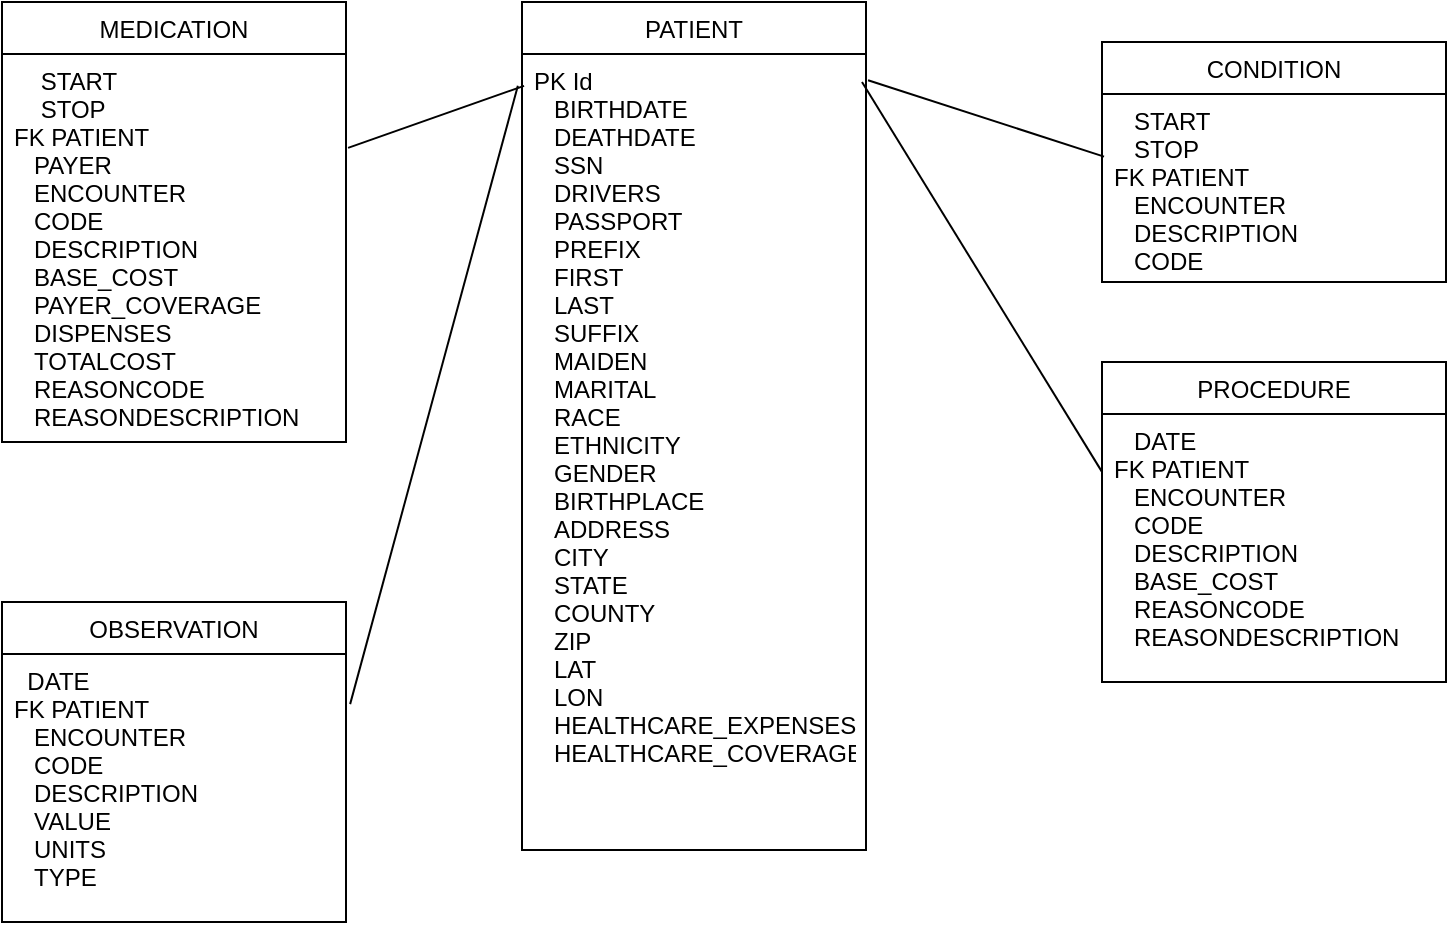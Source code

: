 <mxfile version="20.0.3" type="device"><diagram id="C5RBs43oDa-KdzZeNtuy" name="Page-1"><mxGraphModel dx="1298" dy="865" grid="1" gridSize="10" guides="1" tooltips="1" connect="1" arrows="1" fold="1" page="1" pageScale="1" pageWidth="827" pageHeight="1169" math="0" shadow="0"><root><mxCell id="WIyWlLk6GJQsqaUBKTNV-0"/><mxCell id="WIyWlLk6GJQsqaUBKTNV-1" parent="WIyWlLk6GJQsqaUBKTNV-0"/><mxCell id="v4Euo3mZEsnzq1wz01F9-0" value="PATIENT" style="swimlane;fontStyle=0;childLayout=stackLayout;horizontal=1;startSize=26;fillColor=none;horizontalStack=0;resizeParent=1;resizeParentMax=0;resizeLast=0;collapsible=1;marginBottom=0;" vertex="1" parent="WIyWlLk6GJQsqaUBKTNV-1"><mxGeometry x="310" y="60" width="172" height="424" as="geometry"/></mxCell><mxCell id="v4Euo3mZEsnzq1wz01F9-1" value="PK Id &#10;   BIRTHDATE&#10;   DEATHDATE&#10;   SSN&#10;   DRIVERS&#10;   PASSPORT&#10;   PREFIX&#10;   FIRST &#10;   LAST&#10;   SUFFIX&#10;   MAIDEN&#10;   MARITAL &#10;   RACE&#10;   ETHNICITY&#10;   GENDER &#10;   BIRTHPLACE &#10;   ADDRESS &#10;   CITY &#10;   STATE &#10;   COUNTY&#10;   ZIP &#10;   LAT &#10;   LON &#10;   HEALTHCARE_EXPENSES &#10;   HEALTHCARE_COVERAGE " style="text;strokeColor=none;fillColor=none;align=left;verticalAlign=top;spacingLeft=4;spacingRight=4;overflow=hidden;rotatable=0;points=[[0,0.5],[1,0.5]];portConstraint=eastwest;" vertex="1" parent="v4Euo3mZEsnzq1wz01F9-0"><mxGeometry y="26" width="172" height="398" as="geometry"/></mxCell><mxCell id="v4Euo3mZEsnzq1wz01F9-2" value="CONDITION" style="swimlane;fontStyle=0;childLayout=stackLayout;horizontal=1;startSize=26;fillColor=none;horizontalStack=0;resizeParent=1;resizeParentMax=0;resizeLast=0;collapsible=1;marginBottom=0;" vertex="1" parent="WIyWlLk6GJQsqaUBKTNV-1"><mxGeometry x="600" y="80" width="172" height="120" as="geometry"/></mxCell><mxCell id="v4Euo3mZEsnzq1wz01F9-3" value="   START&#10;   STOP&#10;FK PATIENT&#10;   ENCOUNTER&#10;   DESCRIPTION&#10;   CODE " style="text;strokeColor=none;fillColor=none;align=left;verticalAlign=top;spacingLeft=4;spacingRight=4;overflow=hidden;rotatable=0;points=[[0,0.5],[1,0.5]];portConstraint=eastwest;" vertex="1" parent="v4Euo3mZEsnzq1wz01F9-2"><mxGeometry y="26" width="172" height="94" as="geometry"/></mxCell><mxCell id="v4Euo3mZEsnzq1wz01F9-4" value="" style="endArrow=none;html=1;entryX=0.006;entryY=0.333;entryDx=0;entryDy=0;entryPerimeter=0;exitX=1.006;exitY=0.033;exitDx=0;exitDy=0;exitPerimeter=0;" edge="1" parent="WIyWlLk6GJQsqaUBKTNV-1" source="v4Euo3mZEsnzq1wz01F9-1" target="v4Euo3mZEsnzq1wz01F9-3"><mxGeometry width="50" height="50" relative="1" as="geometry"><mxPoint x="310" y="590" as="sourcePoint"/><mxPoint x="360" y="540" as="targetPoint"/></mxGeometry></mxCell><mxCell id="v4Euo3mZEsnzq1wz01F9-5" value="MEDICATION" style="swimlane;fontStyle=0;childLayout=stackLayout;horizontal=1;startSize=26;fillColor=none;horizontalStack=0;resizeParent=1;resizeParentMax=0;resizeLast=0;collapsible=1;marginBottom=0;" vertex="1" parent="WIyWlLk6GJQsqaUBKTNV-1"><mxGeometry x="50" y="60" width="172" height="220" as="geometry"/></mxCell><mxCell id="v4Euo3mZEsnzq1wz01F9-6" value="    START &#10;    STOP&#10;FK PATIENT&#10;   PAYER&#10;   ENCOUNTER &#10;   CODE &#10;   DESCRIPTION&#10;   BASE_COST&#10;   PAYER_COVERAGE &#10;   DISPENSES &#10;   TOTALCOST&#10;   REASONCODE &#10;   REASONDESCRIPTION " style="text;strokeColor=none;fillColor=none;align=left;verticalAlign=top;spacingLeft=4;spacingRight=4;overflow=hidden;rotatable=0;points=[[0,0.5],[1,0.5]];portConstraint=eastwest;" vertex="1" parent="v4Euo3mZEsnzq1wz01F9-5"><mxGeometry y="26" width="172" height="194" as="geometry"/></mxCell><mxCell id="v4Euo3mZEsnzq1wz01F9-7" value="" style="endArrow=none;html=1;entryX=1.006;entryY=0.242;entryDx=0;entryDy=0;entryPerimeter=0;exitX=0.006;exitY=0.04;exitDx=0;exitDy=0;exitPerimeter=0;" edge="1" parent="WIyWlLk6GJQsqaUBKTNV-1" source="v4Euo3mZEsnzq1wz01F9-1" target="v4Euo3mZEsnzq1wz01F9-6"><mxGeometry width="50" height="50" relative="1" as="geometry"><mxPoint x="50" y="560" as="sourcePoint"/><mxPoint x="100" y="510" as="targetPoint"/></mxGeometry></mxCell><mxCell id="v4Euo3mZEsnzq1wz01F9-8" value="OBSERVATION" style="swimlane;fontStyle=0;childLayout=stackLayout;horizontal=1;startSize=26;fillColor=none;horizontalStack=0;resizeParent=1;resizeParentMax=0;resizeLast=0;collapsible=1;marginBottom=0;" vertex="1" parent="WIyWlLk6GJQsqaUBKTNV-1"><mxGeometry x="50" y="360" width="172" height="160" as="geometry"/></mxCell><mxCell id="v4Euo3mZEsnzq1wz01F9-9" value="  DATE &#10;FK PATIENT&#10;   ENCOUNTER &#10;   CODE &#10;   DESCRIPTION&#10;   VALUE &#10;   UNITS &#10;   TYPE  " style="text;strokeColor=none;fillColor=none;align=left;verticalAlign=top;spacingLeft=4;spacingRight=4;overflow=hidden;rotatable=0;points=[[0,0.5],[1,0.5]];portConstraint=eastwest;" vertex="1" parent="v4Euo3mZEsnzq1wz01F9-8"><mxGeometry y="26" width="172" height="134" as="geometry"/></mxCell><mxCell id="v4Euo3mZEsnzq1wz01F9-10" value="PROCEDURE" style="swimlane;fontStyle=0;childLayout=stackLayout;horizontal=1;startSize=26;fillColor=none;horizontalStack=0;resizeParent=1;resizeParentMax=0;resizeLast=0;collapsible=1;marginBottom=0;" vertex="1" parent="WIyWlLk6GJQsqaUBKTNV-1"><mxGeometry x="600" y="240" width="172" height="160" as="geometry"/></mxCell><mxCell id="v4Euo3mZEsnzq1wz01F9-11" value="   DATE&#10;FK PATIENT &#10;   ENCOUNTER&#10;   CODE &#10;   DESCRIPTION &#10;   BASE_COST &#10;   REASONCODE &#10;   REASONDESCRIPTION" style="text;strokeColor=none;fillColor=none;align=left;verticalAlign=top;spacingLeft=4;spacingRight=4;overflow=hidden;rotatable=0;points=[[0,0.5],[1,0.5]];portConstraint=eastwest;" vertex="1" parent="v4Euo3mZEsnzq1wz01F9-10"><mxGeometry y="26" width="172" height="134" as="geometry"/></mxCell><mxCell id="v4Euo3mZEsnzq1wz01F9-12" value="" style="endArrow=none;html=1;entryX=0;entryY=0.216;entryDx=0;entryDy=0;entryPerimeter=0;" edge="1" parent="WIyWlLk6GJQsqaUBKTNV-1" target="v4Euo3mZEsnzq1wz01F9-11"><mxGeometry width="50" height="50" relative="1" as="geometry"><mxPoint x="480" y="100" as="sourcePoint"/><mxPoint x="100" y="540" as="targetPoint"/></mxGeometry></mxCell><mxCell id="v4Euo3mZEsnzq1wz01F9-13" value="" style="endArrow=none;html=1;entryX=-0.012;entryY=0.04;entryDx=0;entryDy=0;entryPerimeter=0;exitX=1.012;exitY=0.187;exitDx=0;exitDy=0;exitPerimeter=0;" edge="1" parent="WIyWlLk6GJQsqaUBKTNV-1" source="v4Euo3mZEsnzq1wz01F9-9" target="v4Euo3mZEsnzq1wz01F9-1"><mxGeometry width="50" height="50" relative="1" as="geometry"><mxPoint x="50" y="590" as="sourcePoint"/><mxPoint x="100" y="540" as="targetPoint"/></mxGeometry></mxCell></root></mxGraphModel></diagram></mxfile>